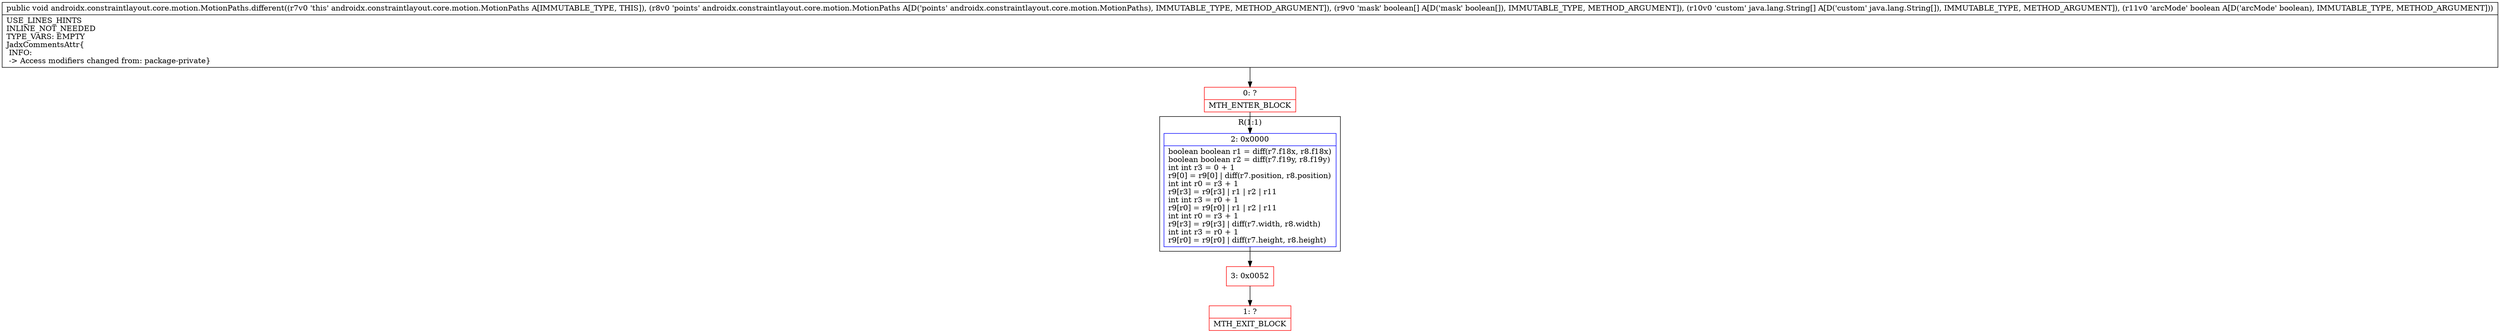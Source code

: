 digraph "CFG forandroidx.constraintlayout.core.motion.MotionPaths.different(Landroidx\/constraintlayout\/core\/motion\/MotionPaths;[Z[Ljava\/lang\/String;Z)V" {
subgraph cluster_Region_1698236287 {
label = "R(1:1)";
node [shape=record,color=blue];
Node_2 [shape=record,label="{2\:\ 0x0000|boolean boolean r1 = diff(r7.f18x, r8.f18x)\lboolean boolean r2 = diff(r7.f19y, r8.f19y)\lint int r3 = 0 + 1\lr9[0] = r9[0] \| diff(r7.position, r8.position)\lint int r0 = r3 + 1\lr9[r3] = r9[r3] \| r1 \| r2 \| r11\lint int r3 = r0 + 1\lr9[r0] = r9[r0] \| r1 \| r2 \| r11\lint int r0 = r3 + 1\lr9[r3] = r9[r3] \| diff(r7.width, r8.width)\lint int r3 = r0 + 1\lr9[r0] = r9[r0] \| diff(r7.height, r8.height)\l}"];
}
Node_0 [shape=record,color=red,label="{0\:\ ?|MTH_ENTER_BLOCK\l}"];
Node_3 [shape=record,color=red,label="{3\:\ 0x0052}"];
Node_1 [shape=record,color=red,label="{1\:\ ?|MTH_EXIT_BLOCK\l}"];
MethodNode[shape=record,label="{public void androidx.constraintlayout.core.motion.MotionPaths.different((r7v0 'this' androidx.constraintlayout.core.motion.MotionPaths A[IMMUTABLE_TYPE, THIS]), (r8v0 'points' androidx.constraintlayout.core.motion.MotionPaths A[D('points' androidx.constraintlayout.core.motion.MotionPaths), IMMUTABLE_TYPE, METHOD_ARGUMENT]), (r9v0 'mask' boolean[] A[D('mask' boolean[]), IMMUTABLE_TYPE, METHOD_ARGUMENT]), (r10v0 'custom' java.lang.String[] A[D('custom' java.lang.String[]), IMMUTABLE_TYPE, METHOD_ARGUMENT]), (r11v0 'arcMode' boolean A[D('arcMode' boolean), IMMUTABLE_TYPE, METHOD_ARGUMENT]))  | USE_LINES_HINTS\lINLINE_NOT_NEEDED\lTYPE_VARS: EMPTY\lJadxCommentsAttr\{\l INFO: \l \-\> Access modifiers changed from: package\-private\}\l}"];
MethodNode -> Node_0;Node_2 -> Node_3;
Node_0 -> Node_2;
Node_3 -> Node_1;
}

